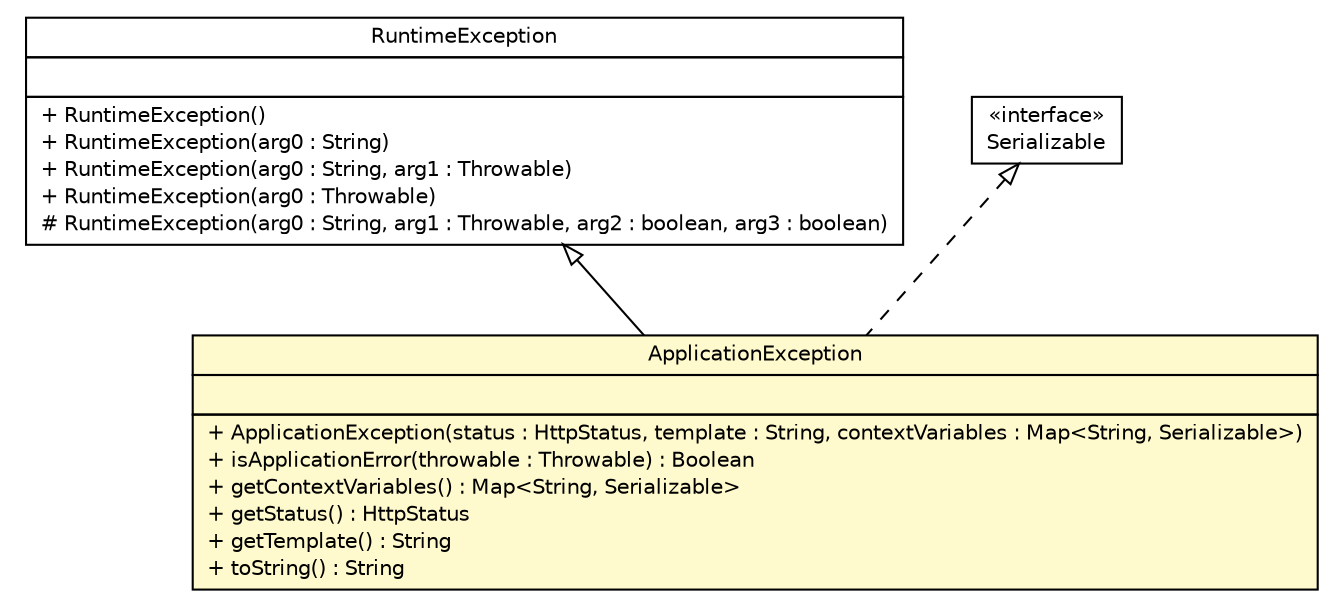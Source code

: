 #!/usr/local/bin/dot
#
# Class diagram 
# Generated by UMLGraph version R5_6-24-gf6e263 (http://www.umlgraph.org/)
#

digraph G {
	edge [fontname="Helvetica",fontsize=10,labelfontname="Helvetica",labelfontsize=10];
	node [fontname="Helvetica",fontsize=10,shape=plaintext];
	nodesep=0.25;
	ranksep=0.5;
	// cn.home1.oss.lib.errorhandle.api.ApplicationException
	c370 [label=<<table title="cn.home1.oss.lib.errorhandle.api.ApplicationException" border="0" cellborder="1" cellspacing="0" cellpadding="2" port="p" bgcolor="lemonChiffon" href="./ApplicationException.html">
		<tr><td><table border="0" cellspacing="0" cellpadding="1">
<tr><td align="center" balign="center"> ApplicationException </td></tr>
		</table></td></tr>
		<tr><td><table border="0" cellspacing="0" cellpadding="1">
<tr><td align="left" balign="left">  </td></tr>
		</table></td></tr>
		<tr><td><table border="0" cellspacing="0" cellpadding="1">
<tr><td align="left" balign="left"> + ApplicationException(status : HttpStatus, template : String, contextVariables : Map&lt;String, Serializable&gt;) </td></tr>
<tr><td align="left" balign="left"> + isApplicationError(throwable : Throwable) : Boolean </td></tr>
<tr><td align="left" balign="left"> + getContextVariables() : Map&lt;String, Serializable&gt; </td></tr>
<tr><td align="left" balign="left"> + getStatus() : HttpStatus </td></tr>
<tr><td align="left" balign="left"> + getTemplate() : String </td></tr>
<tr><td align="left" balign="left"> + toString() : String </td></tr>
		</table></td></tr>
		</table>>, URL="./ApplicationException.html", fontname="Helvetica", fontcolor="black", fontsize=10.0];
	//cn.home1.oss.lib.errorhandle.api.ApplicationException extends java.lang.RuntimeException
	c373:p -> c370:p [dir=back,arrowtail=empty];
	//cn.home1.oss.lib.errorhandle.api.ApplicationException implements java.io.Serializable
	c374:p -> c370:p [dir=back,arrowtail=empty,style=dashed];
	// java.lang.RuntimeException
	c373 [label=<<table title="java.lang.RuntimeException" border="0" cellborder="1" cellspacing="0" cellpadding="2" port="p" href="http://java.sun.com/j2se/1.4.2/docs/api/java/lang/RuntimeException.html">
		<tr><td><table border="0" cellspacing="0" cellpadding="1">
<tr><td align="center" balign="center"> RuntimeException </td></tr>
		</table></td></tr>
		<tr><td><table border="0" cellspacing="0" cellpadding="1">
<tr><td align="left" balign="left">  </td></tr>
		</table></td></tr>
		<tr><td><table border="0" cellspacing="0" cellpadding="1">
<tr><td align="left" balign="left"> + RuntimeException() </td></tr>
<tr><td align="left" balign="left"> + RuntimeException(arg0 : String) </td></tr>
<tr><td align="left" balign="left"> + RuntimeException(arg0 : String, arg1 : Throwable) </td></tr>
<tr><td align="left" balign="left"> + RuntimeException(arg0 : Throwable) </td></tr>
<tr><td align="left" balign="left"> # RuntimeException(arg0 : String, arg1 : Throwable, arg2 : boolean, arg3 : boolean) </td></tr>
		</table></td></tr>
		</table>>, URL="http://java.sun.com/j2se/1.4.2/docs/api/java/lang/RuntimeException.html", fontname="Helvetica", fontcolor="black", fontsize=10.0];
	// java.io.Serializable
	c374 [label=<<table title="java.io.Serializable" border="0" cellborder="1" cellspacing="0" cellpadding="2" port="p" href="http://java.sun.com/j2se/1.4.2/docs/api/java/io/Serializable.html">
		<tr><td><table border="0" cellspacing="0" cellpadding="1">
<tr><td align="center" balign="center"> &#171;interface&#187; </td></tr>
<tr><td align="center" balign="center"> Serializable </td></tr>
		</table></td></tr>
		</table>>, URL="http://java.sun.com/j2se/1.4.2/docs/api/java/io/Serializable.html", fontname="Helvetica", fontcolor="black", fontsize=10.0];
}

